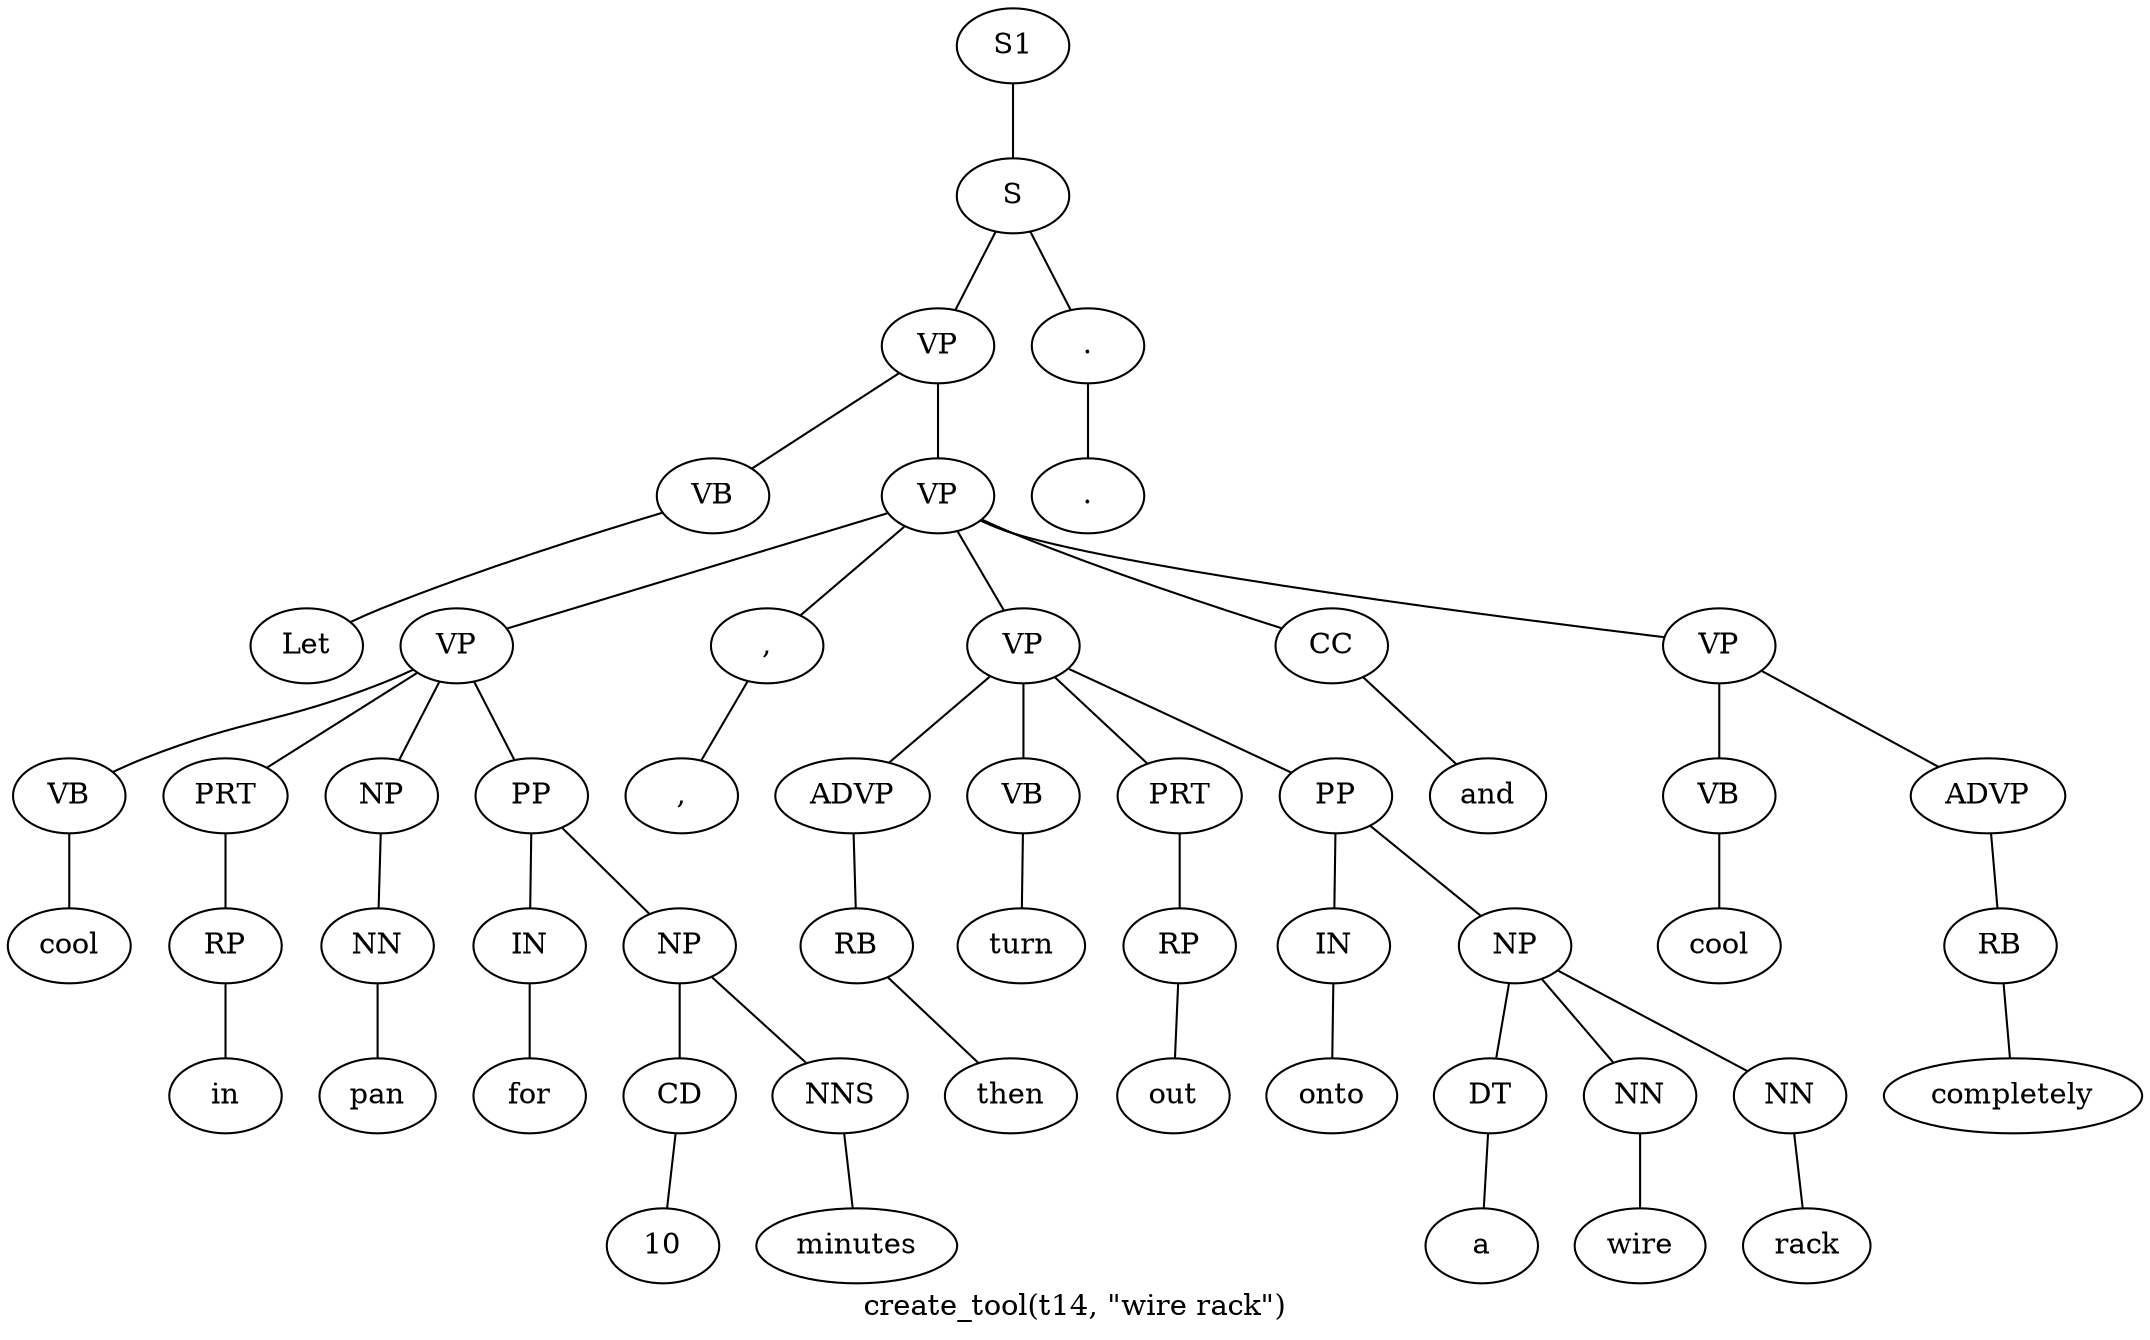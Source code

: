graph SyntaxGraph {
	label = "create_tool(t14, \"wire rack\")";
	Node0 [label="S1"];
	Node1 [label="S"];
	Node2 [label="VP"];
	Node3 [label="VB"];
	Node4 [label="Let"];
	Node5 [label="VP"];
	Node6 [label="VP"];
	Node7 [label="VB"];
	Node8 [label="cool"];
	Node9 [label="PRT"];
	Node10 [label="RP"];
	Node11 [label="in"];
	Node12 [label="NP"];
	Node13 [label="NN"];
	Node14 [label="pan"];
	Node15 [label="PP"];
	Node16 [label="IN"];
	Node17 [label="for"];
	Node18 [label="NP"];
	Node19 [label="CD"];
	Node20 [label="10"];
	Node21 [label="NNS"];
	Node22 [label="minutes"];
	Node23 [label=","];
	Node24 [label=","];
	Node25 [label="VP"];
	Node26 [label="ADVP"];
	Node27 [label="RB"];
	Node28 [label="then"];
	Node29 [label="VB"];
	Node30 [label="turn"];
	Node31 [label="PRT"];
	Node32 [label="RP"];
	Node33 [label="out"];
	Node34 [label="PP"];
	Node35 [label="IN"];
	Node36 [label="onto"];
	Node37 [label="NP"];
	Node38 [label="DT"];
	Node39 [label="a"];
	Node40 [label="NN"];
	Node41 [label="wire"];
	Node42 [label="NN"];
	Node43 [label="rack"];
	Node44 [label="CC"];
	Node45 [label="and"];
	Node46 [label="VP"];
	Node47 [label="VB"];
	Node48 [label="cool"];
	Node49 [label="ADVP"];
	Node50 [label="RB"];
	Node51 [label="completely"];
	Node52 [label="."];
	Node53 [label="."];

	Node0 -- Node1;
	Node1 -- Node2;
	Node1 -- Node52;
	Node2 -- Node3;
	Node2 -- Node5;
	Node3 -- Node4;
	Node5 -- Node6;
	Node5 -- Node23;
	Node5 -- Node25;
	Node5 -- Node44;
	Node5 -- Node46;
	Node6 -- Node7;
	Node6 -- Node9;
	Node6 -- Node12;
	Node6 -- Node15;
	Node7 -- Node8;
	Node9 -- Node10;
	Node10 -- Node11;
	Node12 -- Node13;
	Node13 -- Node14;
	Node15 -- Node16;
	Node15 -- Node18;
	Node16 -- Node17;
	Node18 -- Node19;
	Node18 -- Node21;
	Node19 -- Node20;
	Node21 -- Node22;
	Node23 -- Node24;
	Node25 -- Node26;
	Node25 -- Node29;
	Node25 -- Node31;
	Node25 -- Node34;
	Node26 -- Node27;
	Node27 -- Node28;
	Node29 -- Node30;
	Node31 -- Node32;
	Node32 -- Node33;
	Node34 -- Node35;
	Node34 -- Node37;
	Node35 -- Node36;
	Node37 -- Node38;
	Node37 -- Node40;
	Node37 -- Node42;
	Node38 -- Node39;
	Node40 -- Node41;
	Node42 -- Node43;
	Node44 -- Node45;
	Node46 -- Node47;
	Node46 -- Node49;
	Node47 -- Node48;
	Node49 -- Node50;
	Node50 -- Node51;
	Node52 -- Node53;
}